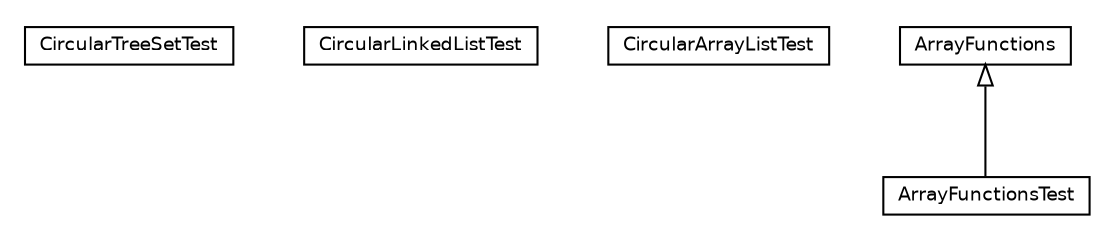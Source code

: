 #!/usr/local/bin/dot
#
# Class diagram 
# Generated by UMLGraph version R5_6-24-gf6e263 (http://www.umlgraph.org/)
#

digraph G {
	edge [fontname="Helvetica",fontsize=10,labelfontname="Helvetica",labelfontsize=10];
	node [fontname="Helvetica",fontsize=10,shape=plaintext];
	nodesep=0.25;
	ranksep=0.5;
	// com.rockhoppertech.collections.CircularTreeSetTest
	c0 [label=<<table title="com.rockhoppertech.collections.CircularTreeSetTest" border="0" cellborder="1" cellspacing="0" cellpadding="2" port="p" href="./CircularTreeSetTest.html">
		<tr><td><table border="0" cellspacing="0" cellpadding="1">
<tr><td align="center" balign="center"> CircularTreeSetTest </td></tr>
		</table></td></tr>
		</table>>, URL="./CircularTreeSetTest.html", fontname="Helvetica", fontcolor="black", fontsize=9.0];
	// com.rockhoppertech.collections.CircularLinkedListTest
	c1 [label=<<table title="com.rockhoppertech.collections.CircularLinkedListTest" border="0" cellborder="1" cellspacing="0" cellpadding="2" port="p" href="./CircularLinkedListTest.html">
		<tr><td><table border="0" cellspacing="0" cellpadding="1">
<tr><td align="center" balign="center"> CircularLinkedListTest </td></tr>
		</table></td></tr>
		</table>>, URL="./CircularLinkedListTest.html", fontname="Helvetica", fontcolor="black", fontsize=9.0];
	// com.rockhoppertech.collections.CircularArrayListTest
	c2 [label=<<table title="com.rockhoppertech.collections.CircularArrayListTest" border="0" cellborder="1" cellspacing="0" cellpadding="2" port="p" href="./CircularArrayListTest.html">
		<tr><td><table border="0" cellspacing="0" cellpadding="1">
<tr><td align="center" balign="center"> CircularArrayListTest </td></tr>
		</table></td></tr>
		</table>>, URL="./CircularArrayListTest.html", fontname="Helvetica", fontcolor="black", fontsize=9.0];
	// com.rockhoppertech.collections.ArrayFunctionsTest
	c3 [label=<<table title="com.rockhoppertech.collections.ArrayFunctionsTest" border="0" cellborder="1" cellspacing="0" cellpadding="2" port="p" href="./ArrayFunctionsTest.html">
		<tr><td><table border="0" cellspacing="0" cellpadding="1">
<tr><td align="center" balign="center"> ArrayFunctionsTest </td></tr>
		</table></td></tr>
		</table>>, URL="./ArrayFunctionsTest.html", fontname="Helvetica", fontcolor="black", fontsize=9.0];
	//com.rockhoppertech.collections.ArrayFunctionsTest extends com.rockhoppertech.collections.ArrayFunctions
	c42:p -> c3:p [dir=back,arrowtail=empty];
	// com.rockhoppertech.collections.ArrayFunctions
	c42 [label=<<table title="com.rockhoppertech.collections.ArrayFunctions" border="0" cellborder="1" cellspacing="0" cellpadding="2" port="p">
		<tr><td><table border="0" cellspacing="0" cellpadding="1">
<tr><td align="center" balign="center"> ArrayFunctions </td></tr>
		</table></td></tr>
		</table>>, URL="null", fontname="Helvetica", fontcolor="black", fontsize=9.0];
}

